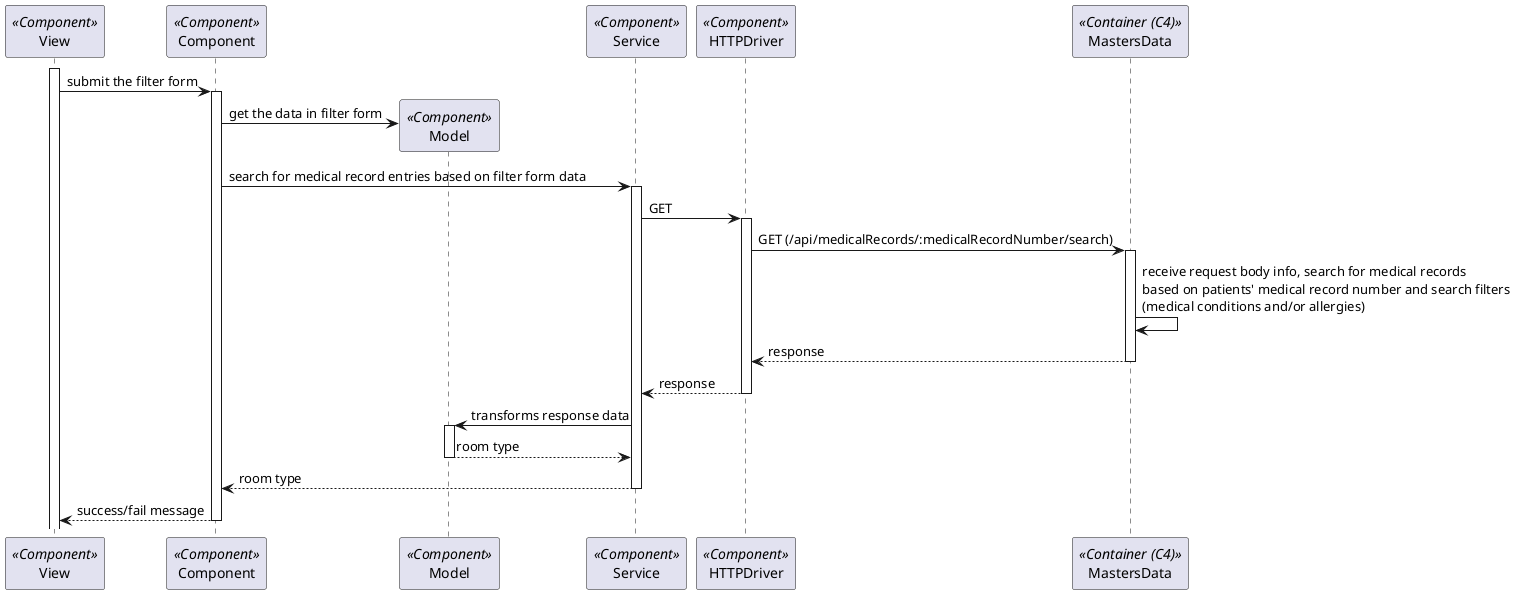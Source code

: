 ```plantuml
@startuml Process_View
participant View as View <<Component>>
participant Component as Component <<Component>>
participant Model as Model <<Component>>
participant Service as Service <<Component>>
participant HTTPDriver as HTTPDriver <<Component>>
participant MastersData as BE <<Container (C4)>>

activate View
View -> Component: submit the filter form
activate Component
Component -> Model**: get the data in filter form
Component -> Service: search for medical record entries based on filter form data
activate Service
Service -> HTTPDriver: GET
activate HTTPDriver
HTTPDriver -> BE: GET (/api/medicalRecords/:medicalRecordNumber/search)
activate BE
BE -> BE: receive request body info, search for medical records \nbased on patients' medical record number and search filters\n(medical conditions and/or allergies)
return response
return response
Service -> Model: transforms response data
activate Model
return room type
return room type
return success/fail message

@enduml
```